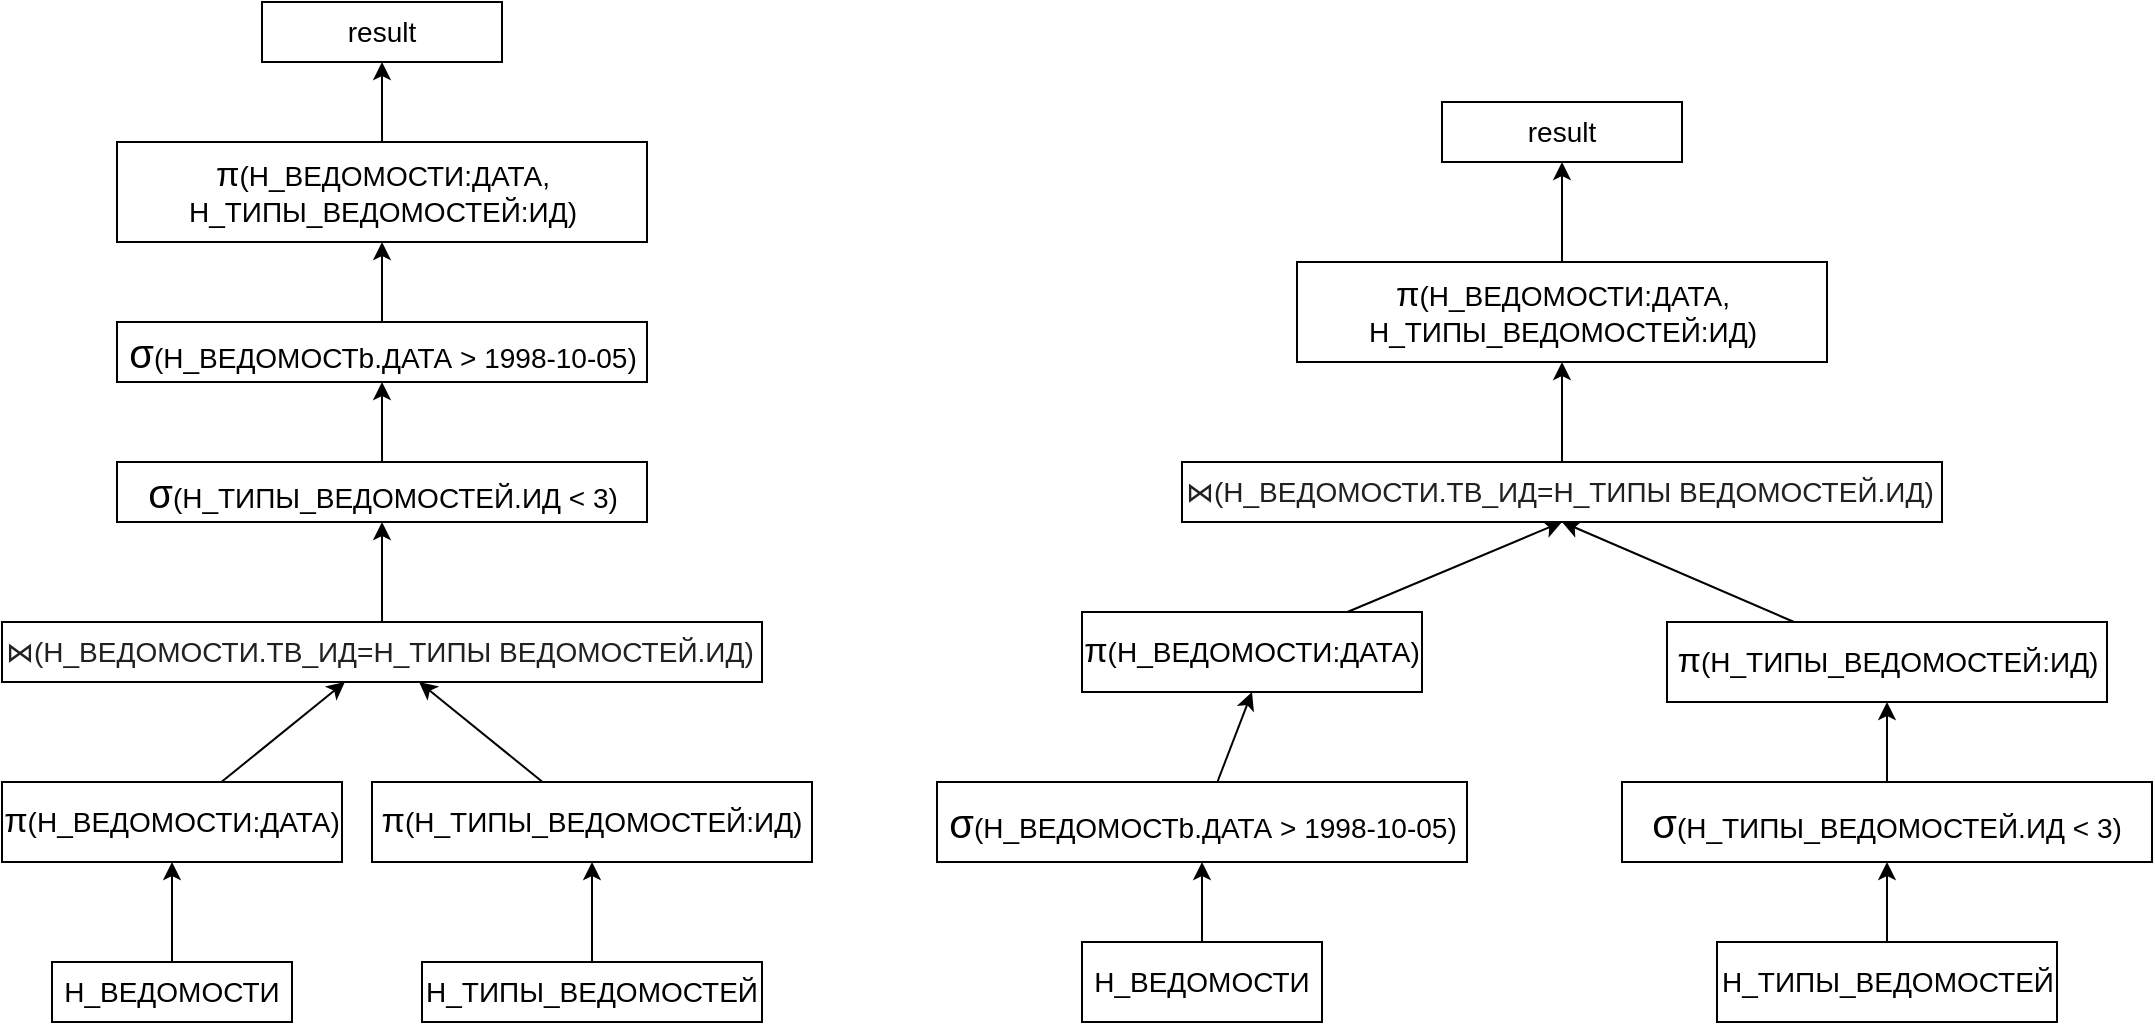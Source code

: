 <mxfile version="13.10.2" type="google"><diagram id="t6SxbklAbSdXNAm0-48z" name="Page-1"><mxGraphModel dx="1634" dy="773" grid="1" gridSize="10" guides="1" tooltips="1" connect="1" arrows="1" fold="1" page="1" pageScale="1" pageWidth="850" pageHeight="1100" math="0" shadow="0"><root><mxCell id="0"/><mxCell id="1" parent="0"/><mxCell id="yvZVAZP33nXGqfZ073F4-9" style="edgeStyle=none;rounded=0;orthogonalLoop=1;jettySize=auto;html=1;entryX=0.5;entryY=1;entryDx=0;entryDy=0;" parent="1" source="yvZVAZP33nXGqfZ073F4-2" target="yvZVAZP33nXGqfZ073F4-8" edge="1"><mxGeometry relative="1" as="geometry"/></mxCell><mxCell id="yvZVAZP33nXGqfZ073F4-2" value="&lt;font color=&quot;#202122&quot; face=&quot;sans-serif&quot; size=&quot;1&quot;&gt;&lt;span style=&quot;background-color: rgb(255 , 255 , 255) ; font-size: 14px&quot;&gt;⋈(Н_ВЕДОМОСТИ.ТВ_ИД=Н_ТИПЫ ВЕДОМОСТЕЙ.ИД)&lt;/span&gt;&lt;/font&gt;" style="rounded=0;whiteSpace=wrap;html=1;align=left;" parent="1" vertex="1"><mxGeometry x="40" y="320" width="380" height="30" as="geometry"/></mxCell><mxCell id="yvZVAZP33nXGqfZ073F4-5" style="rounded=0;orthogonalLoop=1;jettySize=auto;html=1;" parent="1" source="yvZVAZP33nXGqfZ073F4-3" target="c_Ws6vkcb5Knu2xiVcro-1" edge="1"><mxGeometry relative="1" as="geometry"/></mxCell><mxCell id="yvZVAZP33nXGqfZ073F4-3" value="&lt;font style=&quot;font-size: 14px&quot;&gt;Н_ВЕДОМОСТИ&lt;/font&gt;" style="rounded=0;whiteSpace=wrap;html=1;" parent="1" vertex="1"><mxGeometry x="65" y="490" width="120" height="30" as="geometry"/></mxCell><mxCell id="yvZVAZP33nXGqfZ073F4-6" style="rounded=0;orthogonalLoop=1;jettySize=auto;html=1;exitX=0.5;exitY=0;exitDx=0;exitDy=0;" parent="1" source="yvZVAZP33nXGqfZ073F4-4" target="c_Ws6vkcb5Knu2xiVcro-3" edge="1"><mxGeometry relative="1" as="geometry"><mxPoint x="230" y="340" as="targetPoint"/></mxGeometry></mxCell><mxCell id="yvZVAZP33nXGqfZ073F4-4" value="&lt;font style=&quot;font-size: 14px&quot;&gt;Н_ТИПЫ_ВЕДОМОСТЕЙ&lt;/font&gt;" style="rounded=0;whiteSpace=wrap;html=1;" parent="1" vertex="1"><mxGeometry x="250" y="490" width="170" height="30" as="geometry"/></mxCell><mxCell id="yvZVAZP33nXGqfZ073F4-11" style="edgeStyle=none;rounded=0;orthogonalLoop=1;jettySize=auto;html=1;" parent="1" source="yvZVAZP33nXGqfZ073F4-8" target="yvZVAZP33nXGqfZ073F4-10" edge="1"><mxGeometry relative="1" as="geometry"/></mxCell><mxCell id="yvZVAZP33nXGqfZ073F4-8" value="&lt;font style=&quot;font-size: 20px&quot;&gt;σ&lt;/font&gt;&lt;font style=&quot;font-size: 14px&quot;&gt;(Н_ТИПЫ_ВЕДОМОСТЕЙ.ИД &amp;lt; 3)&lt;/font&gt;" style="rounded=0;whiteSpace=wrap;html=1;" parent="1" vertex="1"><mxGeometry x="97.5" y="240" width="265" height="30" as="geometry"/></mxCell><mxCell id="yvZVAZP33nXGqfZ073F4-13" style="edgeStyle=none;rounded=0;orthogonalLoop=1;jettySize=auto;html=1;" parent="1" source="yvZVAZP33nXGqfZ073F4-10" target="yvZVAZP33nXGqfZ073F4-12" edge="1"><mxGeometry relative="1" as="geometry"/></mxCell><mxCell id="yvZVAZP33nXGqfZ073F4-10" value="&lt;font style=&quot;font-size: 20px&quot;&gt;σ&lt;/font&gt;&lt;font style=&quot;font-size: 14px&quot;&gt;(Н_ВЕДОМОСТb.ДАТА &amp;gt; 1998-10-05)&lt;/font&gt;" style="rounded=0;whiteSpace=wrap;html=1;" parent="1" vertex="1"><mxGeometry x="97.5" y="170" width="265" height="30" as="geometry"/></mxCell><mxCell id="yvZVAZP33nXGqfZ073F4-16" style="edgeStyle=none;rounded=0;orthogonalLoop=1;jettySize=auto;html=1;entryX=0.5;entryY=1;entryDx=0;entryDy=0;" parent="1" source="yvZVAZP33nXGqfZ073F4-12" target="yvZVAZP33nXGqfZ073F4-15" edge="1"><mxGeometry relative="1" as="geometry"/></mxCell><mxCell id="yvZVAZP33nXGqfZ073F4-12" value="&lt;font style=&quot;font-size: 17px&quot;&gt;π&lt;/font&gt;&lt;font style=&quot;font-size: 14px&quot;&gt;(Н_ВЕДОМОСТИ:ДАТА, Н_ТИПЫ_ВЕДОМОСТЕЙ:ИД)&lt;/font&gt;" style="rounded=0;whiteSpace=wrap;html=1;" parent="1" vertex="1"><mxGeometry x="97.5" y="80" width="265" height="50" as="geometry"/></mxCell><mxCell id="yvZVAZP33nXGqfZ073F4-15" value="&lt;span style=&quot;font-size: 14px&quot;&gt;result&lt;/span&gt;" style="rounded=0;whiteSpace=wrap;html=1;" parent="1" vertex="1"><mxGeometry x="170" y="10" width="120" height="30" as="geometry"/></mxCell><mxCell id="yvZVAZP33nXGqfZ073F4-21" style="edgeStyle=none;rounded=0;orthogonalLoop=1;jettySize=auto;html=1;" parent="1" source="yvZVAZP33nXGqfZ073F4-17" target="yvZVAZP33nXGqfZ073F4-18" edge="1"><mxGeometry relative="1" as="geometry"/></mxCell><mxCell id="yvZVAZP33nXGqfZ073F4-17" value="&lt;font style=&quot;font-size: 14px&quot;&gt;Н_ВЕДОМОСТИ&lt;/font&gt;" style="rounded=0;whiteSpace=wrap;html=1;" parent="1" vertex="1"><mxGeometry x="580" y="480" width="120" height="40" as="geometry"/></mxCell><mxCell id="yvZVAZP33nXGqfZ073F4-24" style="edgeStyle=none;rounded=0;orthogonalLoop=1;jettySize=auto;html=1;entryX=0.5;entryY=1;entryDx=0;entryDy=0;" parent="1" source="c_Ws6vkcb5Knu2xiVcro-5" target="yvZVAZP33nXGqfZ073F4-23" edge="1"><mxGeometry relative="1" as="geometry"/></mxCell><mxCell id="yvZVAZP33nXGqfZ073F4-18" value="&lt;font style=&quot;font-size: 20px&quot;&gt;σ&lt;/font&gt;&lt;font style=&quot;font-size: 14px&quot;&gt;(Н_ВЕДОМОСТb.ДАТА &amp;gt; 1998-10-05)&lt;/font&gt;" style="rounded=0;whiteSpace=wrap;html=1;" parent="1" vertex="1"><mxGeometry x="507.5" y="400" width="265" height="40" as="geometry"/></mxCell><mxCell id="yvZVAZP33nXGqfZ073F4-25" style="edgeStyle=none;rounded=0;orthogonalLoop=1;jettySize=auto;html=1;" parent="1" source="c_Ws6vkcb5Knu2xiVcro-7" edge="1"><mxGeometry relative="1" as="geometry"><mxPoint x="820" y="270" as="targetPoint"/></mxGeometry></mxCell><mxCell id="yvZVAZP33nXGqfZ073F4-19" value="&lt;font style=&quot;font-size: 20px&quot;&gt;σ&lt;/font&gt;&lt;font style=&quot;font-size: 14px&quot;&gt;(Н_ТИПЫ_ВЕДОМОСТЕЙ.ИД &amp;lt; 3)&lt;/font&gt;" style="rounded=0;whiteSpace=wrap;html=1;" parent="1" vertex="1"><mxGeometry x="850" y="400" width="265" height="40" as="geometry"/></mxCell><mxCell id="yvZVAZP33nXGqfZ073F4-22" style="edgeStyle=none;rounded=0;orthogonalLoop=1;jettySize=auto;html=1;" parent="1" source="yvZVAZP33nXGqfZ073F4-20" target="yvZVAZP33nXGqfZ073F4-19" edge="1"><mxGeometry relative="1" as="geometry"/></mxCell><mxCell id="yvZVAZP33nXGqfZ073F4-20" value="&lt;font style=&quot;font-size: 14px&quot;&gt;Н_ТИПЫ_ВЕДОМОСТЕЙ&lt;/font&gt;" style="rounded=0;whiteSpace=wrap;html=1;" parent="1" vertex="1"><mxGeometry x="897.5" y="480" width="170" height="40" as="geometry"/></mxCell><mxCell id="yvZVAZP33nXGqfZ073F4-27" style="edgeStyle=none;rounded=0;orthogonalLoop=1;jettySize=auto;html=1;" parent="1" source="yvZVAZP33nXGqfZ073F4-23" target="yvZVAZP33nXGqfZ073F4-26" edge="1"><mxGeometry relative="1" as="geometry"/></mxCell><mxCell id="yvZVAZP33nXGqfZ073F4-23" value="&lt;font color=&quot;#202122&quot; face=&quot;sans-serif&quot; size=&quot;1&quot;&gt;&lt;span style=&quot;background-color: rgb(255 , 255 , 255) ; font-size: 14px&quot;&gt;⋈(Н_ВЕДОМОСТИ.ТВ_ИД=Н_ТИПЫ ВЕДОМОСТЕЙ.ИД)&lt;/span&gt;&lt;/font&gt;" style="rounded=0;whiteSpace=wrap;html=1;align=left;" parent="1" vertex="1"><mxGeometry x="630" y="240" width="380" height="30" as="geometry"/></mxCell><mxCell id="yvZVAZP33nXGqfZ073F4-29" style="edgeStyle=none;rounded=0;orthogonalLoop=1;jettySize=auto;html=1;" parent="1" source="yvZVAZP33nXGqfZ073F4-26" target="yvZVAZP33nXGqfZ073F4-28" edge="1"><mxGeometry relative="1" as="geometry"/></mxCell><mxCell id="yvZVAZP33nXGqfZ073F4-26" value="&lt;font style=&quot;font-size: 17px&quot;&gt;π&lt;/font&gt;&lt;font style=&quot;font-size: 14px&quot;&gt;(Н_ВЕДОМОСТИ:ДАТА, Н_ТИПЫ_ВЕДОМОСТЕЙ:ИД)&lt;/font&gt;" style="rounded=0;whiteSpace=wrap;html=1;" parent="1" vertex="1"><mxGeometry x="687.5" y="140" width="265" height="50" as="geometry"/></mxCell><mxCell id="yvZVAZP33nXGqfZ073F4-28" value="&lt;span style=&quot;font-size: 14px&quot;&gt;result&lt;/span&gt;" style="rounded=0;whiteSpace=wrap;html=1;" parent="1" vertex="1"><mxGeometry x="760" y="60" width="120" height="30" as="geometry"/></mxCell><mxCell id="yvZVAZP33nXGqfZ073F4-33" style="edgeStyle=none;rounded=0;orthogonalLoop=1;jettySize=auto;html=1;entryX=0.5;entryY=1;entryDx=0;entryDy=0;" parent="1" target="yvZVAZP33nXGqfZ073F4-32" edge="1"><mxGeometry relative="1" as="geometry"><mxPoint x="143.333" y="1040" as="sourcePoint"/></mxGeometry></mxCell><mxCell id="c_Ws6vkcb5Knu2xiVcro-2" style="rounded=0;orthogonalLoop=1;jettySize=auto;html=1;" edge="1" parent="1" source="c_Ws6vkcb5Knu2xiVcro-1" target="yvZVAZP33nXGqfZ073F4-2"><mxGeometry relative="1" as="geometry"/></mxCell><mxCell id="c_Ws6vkcb5Knu2xiVcro-1" value="&lt;font style=&quot;font-size: 17px&quot;&gt;π&lt;/font&gt;&lt;font style=&quot;font-size: 14px&quot;&gt;(Н_ВЕДОМОСТИ:ДАТА)&lt;/font&gt;" style="rounded=0;whiteSpace=wrap;html=1;" vertex="1" parent="1"><mxGeometry x="40" y="400" width="170" height="40" as="geometry"/></mxCell><mxCell id="c_Ws6vkcb5Knu2xiVcro-4" style="edgeStyle=none;rounded=0;orthogonalLoop=1;jettySize=auto;html=1;" edge="1" parent="1" source="c_Ws6vkcb5Knu2xiVcro-3" target="yvZVAZP33nXGqfZ073F4-2"><mxGeometry relative="1" as="geometry"/></mxCell><mxCell id="c_Ws6vkcb5Knu2xiVcro-3" value="&lt;font style=&quot;font-size: 17px&quot;&gt;π&lt;/font&gt;&lt;font style=&quot;font-size: 14px&quot;&gt;(Н_ТИПЫ_ВЕДОМОСТЕЙ:ИД)&lt;/font&gt;" style="rounded=0;whiteSpace=wrap;html=1;" vertex="1" parent="1"><mxGeometry x="225" y="400" width="220" height="40" as="geometry"/></mxCell><mxCell id="c_Ws6vkcb5Knu2xiVcro-5" value="&lt;font style=&quot;font-size: 17px&quot;&gt;π&lt;/font&gt;&lt;font style=&quot;font-size: 14px&quot;&gt;(Н_ВЕДОМОСТИ:ДАТА)&lt;/font&gt;" style="rounded=0;whiteSpace=wrap;html=1;" vertex="1" parent="1"><mxGeometry x="580" y="315" width="170" height="40" as="geometry"/></mxCell><mxCell id="c_Ws6vkcb5Knu2xiVcro-6" style="edgeStyle=none;rounded=0;orthogonalLoop=1;jettySize=auto;html=1;entryX=0.5;entryY=1;entryDx=0;entryDy=0;" edge="1" parent="1" source="yvZVAZP33nXGqfZ073F4-18" target="c_Ws6vkcb5Knu2xiVcro-5"><mxGeometry relative="1" as="geometry"><mxPoint x="664" y="400" as="sourcePoint"/><mxPoint x="820" y="270" as="targetPoint"/></mxGeometry></mxCell><mxCell id="c_Ws6vkcb5Knu2xiVcro-7" value="&lt;font style=&quot;font-size: 17px&quot;&gt;π&lt;/font&gt;&lt;font style=&quot;font-size: 14px&quot;&gt;(Н_ТИПЫ_ВЕДОМОСТЕЙ:ИД)&lt;/font&gt;" style="rounded=0;whiteSpace=wrap;html=1;" vertex="1" parent="1"><mxGeometry x="872.5" y="320" width="220" height="40" as="geometry"/></mxCell><mxCell id="c_Ws6vkcb5Knu2xiVcro-8" style="edgeStyle=none;rounded=0;orthogonalLoop=1;jettySize=auto;html=1;" edge="1" parent="1" source="yvZVAZP33nXGqfZ073F4-19" target="c_Ws6vkcb5Knu2xiVcro-7"><mxGeometry relative="1" as="geometry"><mxPoint x="820" y="270" as="targetPoint"/><mxPoint x="960.833" y="400" as="sourcePoint"/></mxGeometry></mxCell></root></mxGraphModel></diagram></mxfile>